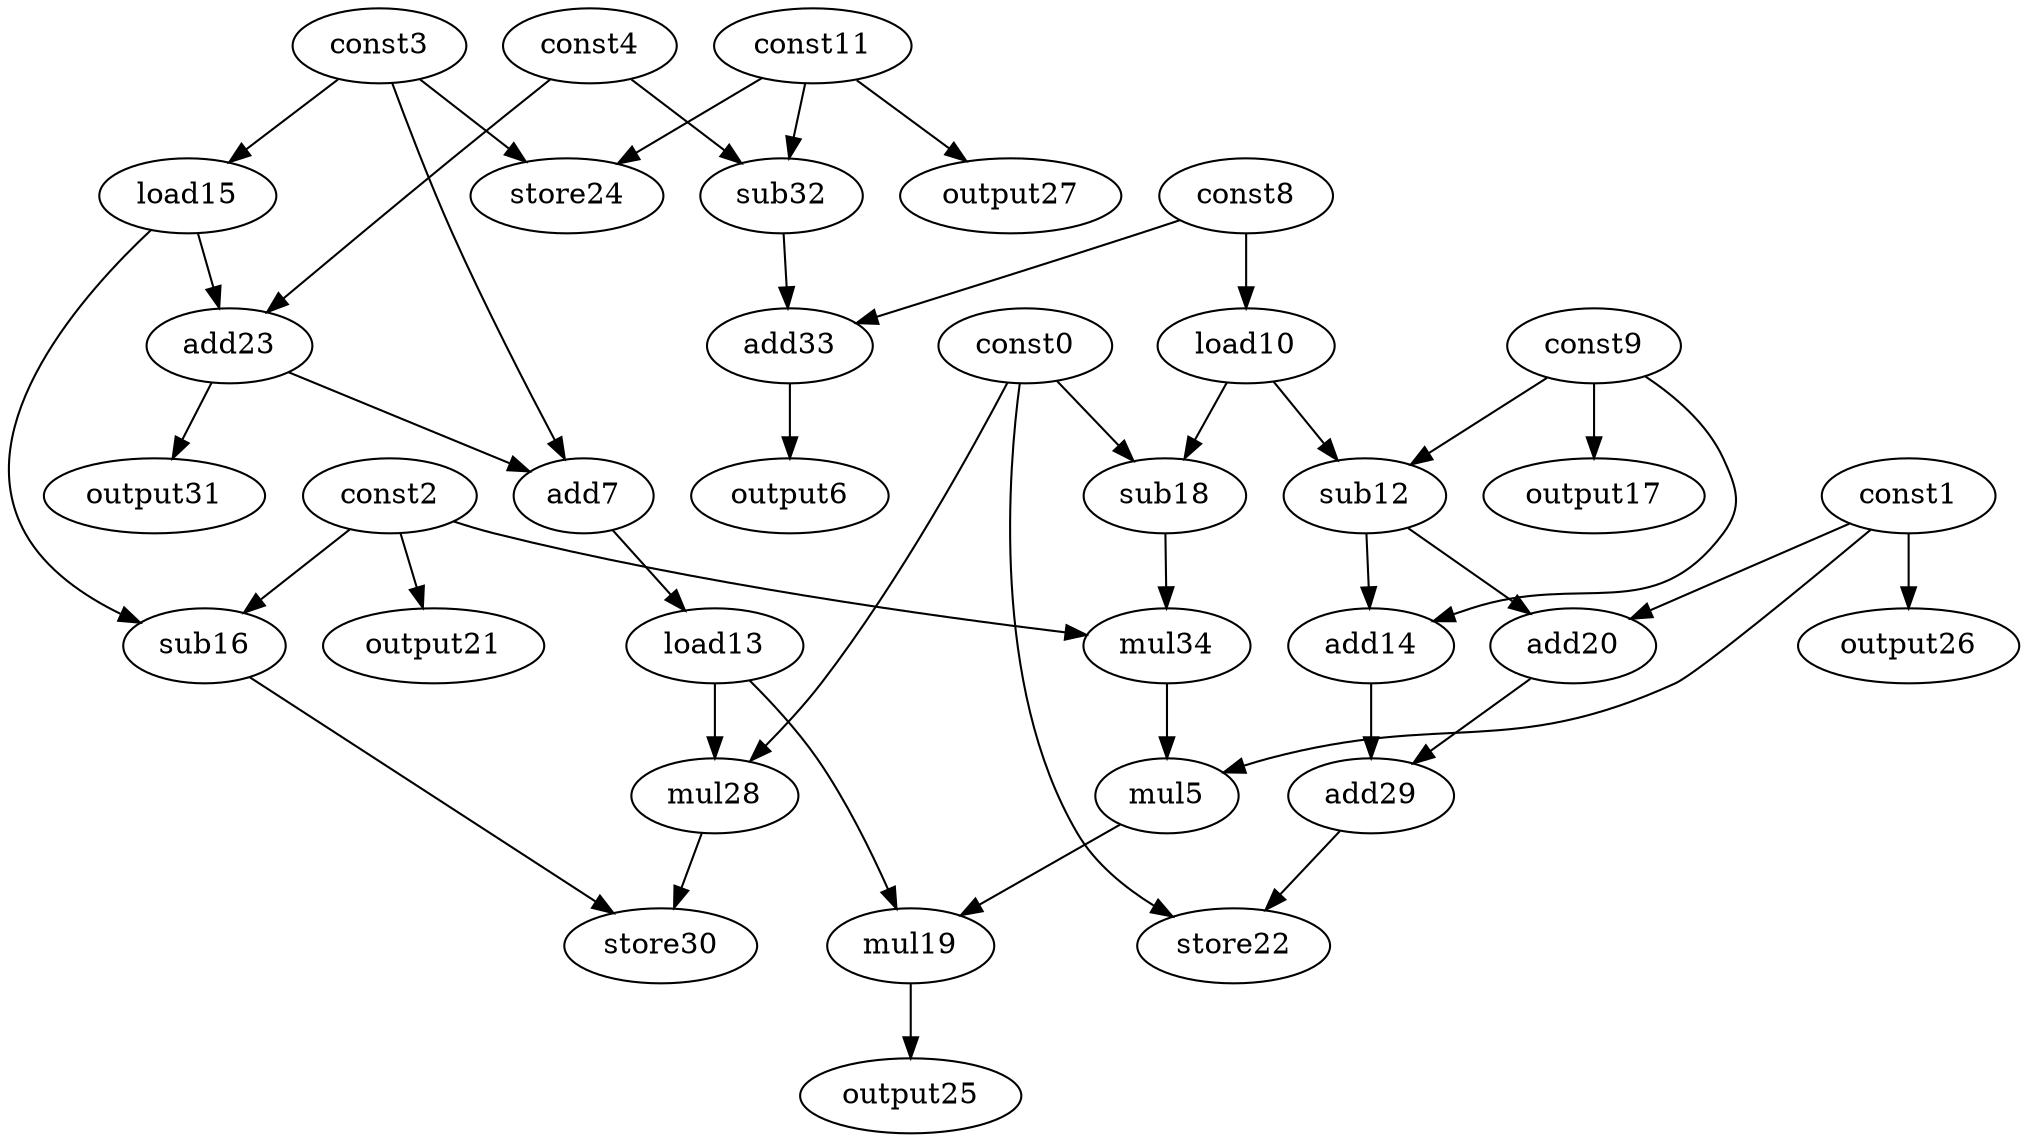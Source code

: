 digraph G { 
const0[opcode=const]; 
const1[opcode=const]; 
const2[opcode=const]; 
const3[opcode=const]; 
const4[opcode=const]; 
mul5[opcode=mul]; 
output6[opcode=output]; 
add7[opcode=add]; 
const8[opcode=const]; 
const9[opcode=const]; 
load10[opcode=load]; 
const11[opcode=const]; 
sub12[opcode=sub]; 
load13[opcode=load]; 
add14[opcode=add]; 
load15[opcode=load]; 
sub16[opcode=sub]; 
output17[opcode=output]; 
sub18[opcode=sub]; 
mul19[opcode=mul]; 
add20[opcode=add]; 
output21[opcode=output]; 
store22[opcode=store]; 
add23[opcode=add]; 
store24[opcode=store]; 
output25[opcode=output]; 
output26[opcode=output]; 
output27[opcode=output]; 
mul28[opcode=mul]; 
add29[opcode=add]; 
store30[opcode=store]; 
output31[opcode=output]; 
sub32[opcode=sub]; 
add33[opcode=add]; 
mul34[opcode=mul]; 
const8->load10[operand=0];
const3->load15[operand=0];
const9->output17[operand=0];
const2->output21[operand=0];
const3->store24[operand=0];
const11->store24[operand=1];
const1->output26[operand=0];
const11->output27[operand=0];
const11->sub32[operand=0];
const4->sub32[operand=1];
const9->sub12[operand=0];
load10->sub12[operand=1];
const2->sub16[operand=0];
load15->sub16[operand=1];
const0->sub18[operand=0];
load10->sub18[operand=1];
const4->add23[operand=0];
load15->add23[operand=1];
const8->add33[operand=0];
sub32->add33[operand=1];
add33->output6[operand=0];
const3->add7[operand=0];
add23->add7[operand=1];
const9->add14[operand=0];
sub12->add14[operand=1];
const1->add20[operand=0];
sub12->add20[operand=1];
add23->output31[operand=0];
const2->mul34[operand=0];
sub18->mul34[operand=1];
const1->mul5[operand=0];
mul34->mul5[operand=1];
add7->load13[operand=0];
add20->add29[operand=0];
add14->add29[operand=1];
mul5->mul19[operand=0];
load13->mul19[operand=1];
const0->store22[operand=0];
add29->store22[operand=1];
const0->mul28[operand=0];
load13->mul28[operand=1];
mul19->output25[operand=0];
sub16->store30[operand=0];
mul28->store30[operand=1];
}
